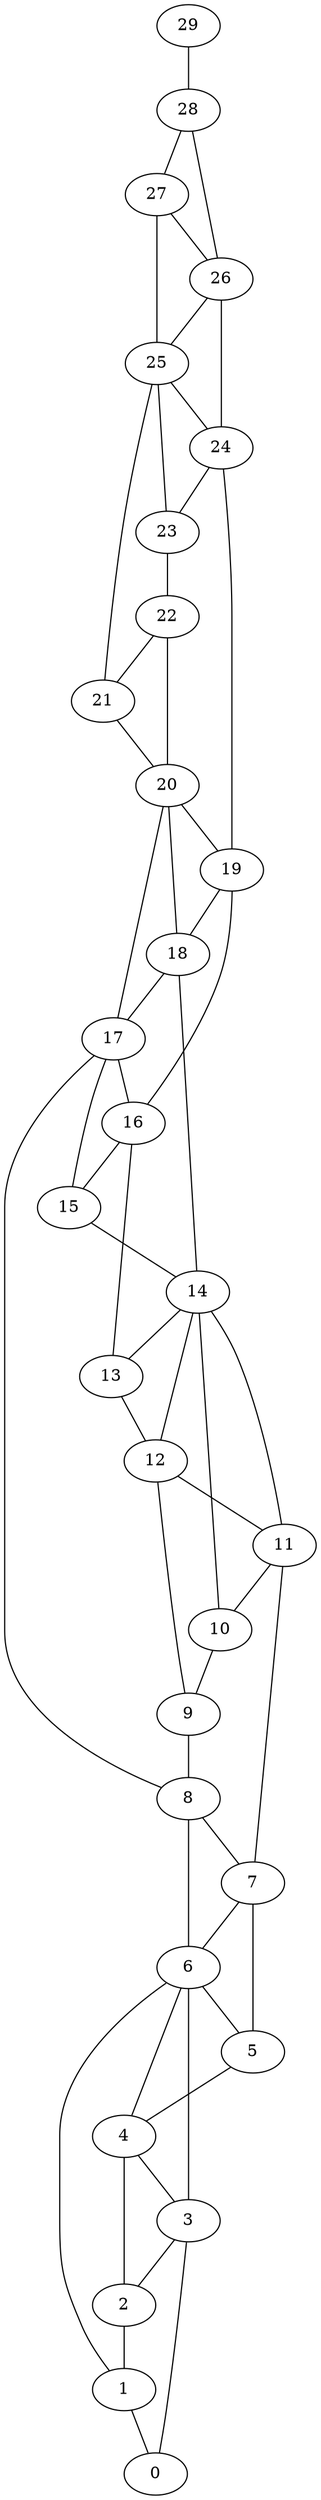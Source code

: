 graph X {
1 -- 0;
2 -- 1;
3 -- 0;
3 -- 2;
4 -- 3;
4 -- 2;
5 -- 4;
6 -- 5;
6 -- 1;
6 -- 4;
6 -- 3;
7 -- 5;
7 -- 6;
8 -- 7;
8 -- 6;
9 -- 8;
10 -- 9;
11 -- 7;
11 -- 10;
12 -- 11;
12 -- 9;
13 -- 12;
14 -- 11;
14 -- 12;
14 -- 10;
14 -- 13;
15 -- 14;
16 -- 15;
16 -- 13;
17 -- 15;
17 -- 8;
17 -- 16;
18 -- 14;
18 -- 17;
19 -- 16;
19 -- 18;
20 -- 18;
20 -- 17;
20 -- 19;
21 -- 20;
22 -- 20;
22 -- 21;
23 -- 22;
24 -- 23;
24 -- 19;
25 -- 24;
25 -- 21;
25 -- 23;
26 -- 25;
26 -- 24;
27 -- 26;
27 -- 25;
28 -- 26;
28 -- 27;
29 -- 28;
}
